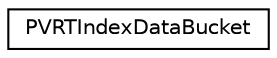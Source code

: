 digraph "Graphical Class Hierarchy"
{
  edge [fontname="Helvetica",fontsize="10",labelfontname="Helvetica",labelfontsize="10"];
  node [fontname="Helvetica",fontsize="10",shape=record];
  rankdir="LR";
  Node1 [label="PVRTIndexDataBucket",height=0.2,width=0.4,color="black", fillcolor="white", style="filled",URL="$struct_p_v_r_t_index_data_bucket.html"];
}
